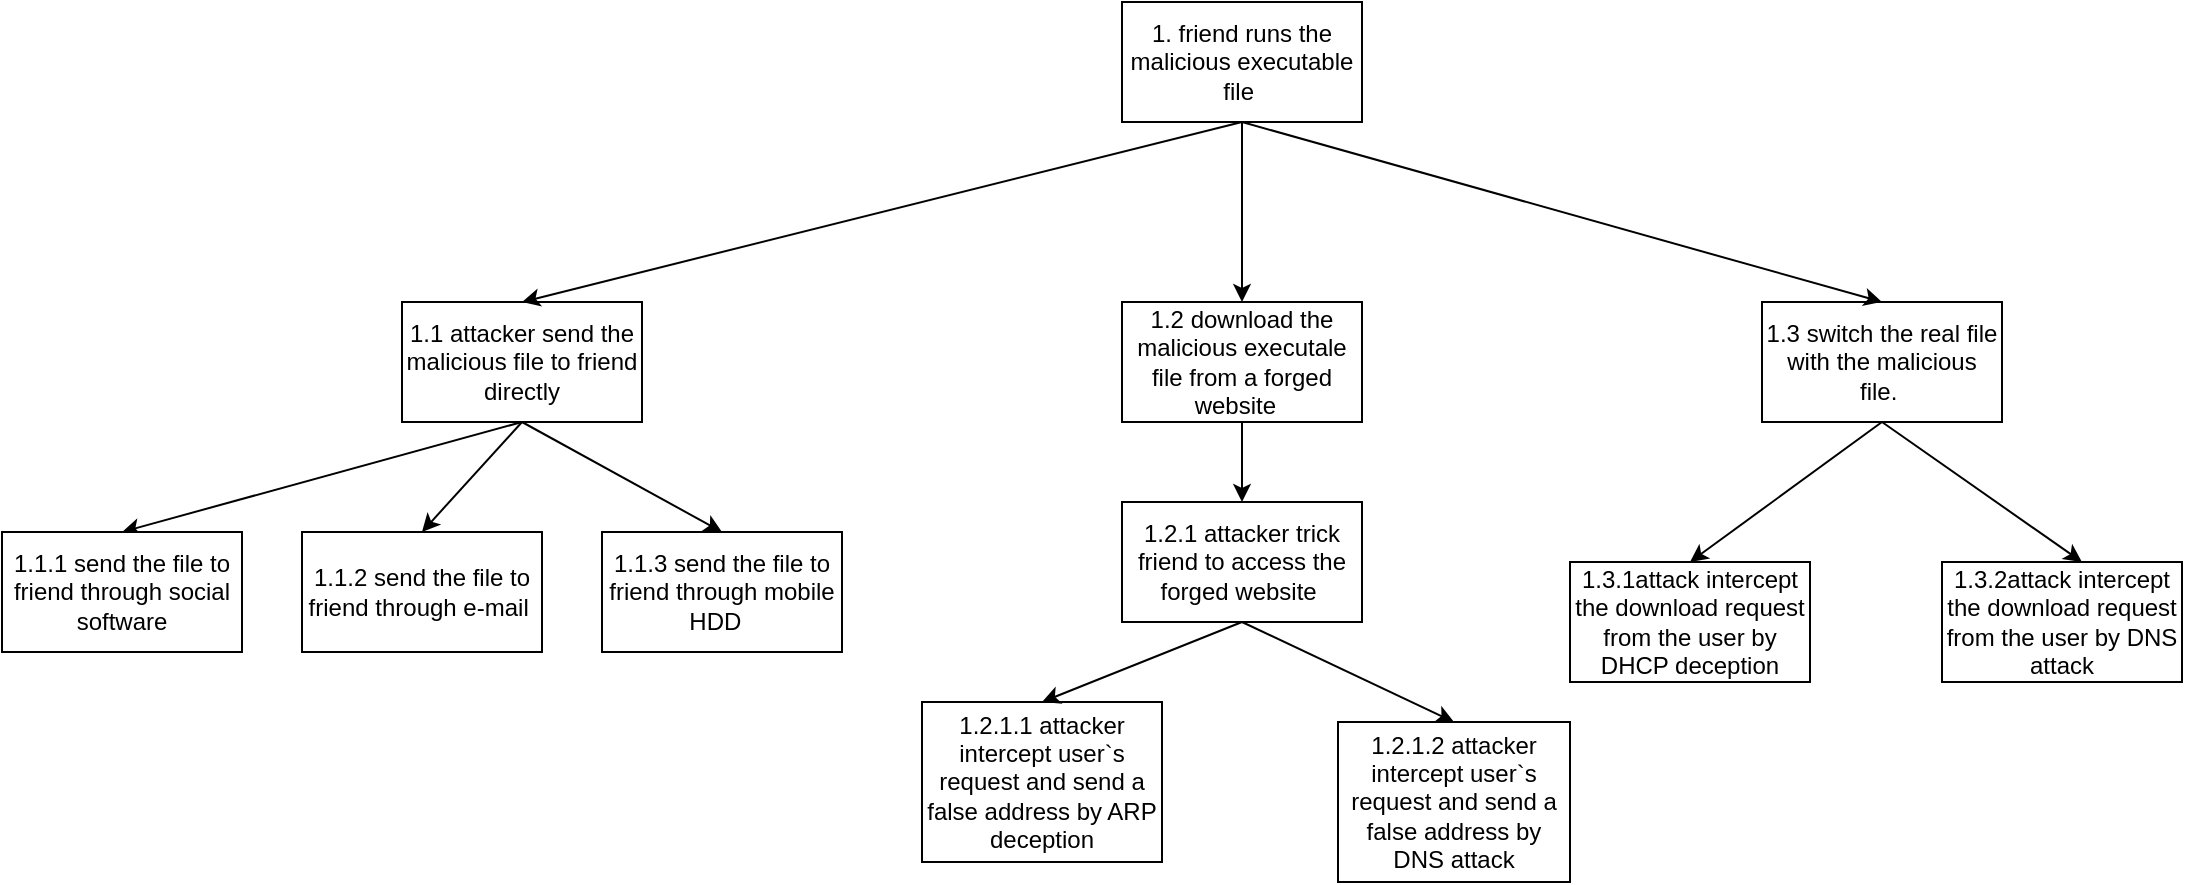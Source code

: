 <mxfile version="13.9.2" type="github">
  <diagram id="oNnapiWXpDdgXMv7tgSL" name="Page-1">
    <mxGraphModel dx="2022" dy="663" grid="1" gridSize="10" guides="1" tooltips="1" connect="1" arrows="1" fold="1" page="1" pageScale="1" pageWidth="827" pageHeight="1169" math="0" shadow="0">
      <root>
        <mxCell id="0" />
        <mxCell id="1" parent="0" />
        <mxCell id="6SX3i00tfd3ZIVTdmGOI-1" value="1. friend runs the malicious executable file&amp;nbsp;" style="rounded=0;whiteSpace=wrap;html=1;" vertex="1" parent="1">
          <mxGeometry x="190" y="70" width="120" height="60" as="geometry" />
        </mxCell>
        <mxCell id="6SX3i00tfd3ZIVTdmGOI-2" value="1.1 attacker send the malicious file to friend directly" style="rounded=0;whiteSpace=wrap;html=1;" vertex="1" parent="1">
          <mxGeometry x="-170" y="220" width="120" height="60" as="geometry" />
        </mxCell>
        <mxCell id="6SX3i00tfd3ZIVTdmGOI-3" value="" style="endArrow=classic;html=1;exitX=0.5;exitY=1;exitDx=0;exitDy=0;entryX=0.5;entryY=0;entryDx=0;entryDy=0;" edge="1" parent="1" source="6SX3i00tfd3ZIVTdmGOI-1" target="6SX3i00tfd3ZIVTdmGOI-2">
          <mxGeometry width="50" height="50" relative="1" as="geometry">
            <mxPoint x="290" y="400" as="sourcePoint" />
            <mxPoint x="340" y="350" as="targetPoint" />
          </mxGeometry>
        </mxCell>
        <mxCell id="6SX3i00tfd3ZIVTdmGOI-4" value="1.2 download the malicious executale file from a forged website&amp;nbsp;&amp;nbsp;" style="rounded=0;whiteSpace=wrap;html=1;" vertex="1" parent="1">
          <mxGeometry x="190" y="220" width="120" height="60" as="geometry" />
        </mxCell>
        <mxCell id="6SX3i00tfd3ZIVTdmGOI-5" value="" style="endArrow=classic;html=1;exitX=0.5;exitY=1;exitDx=0;exitDy=0;entryX=0.5;entryY=0;entryDx=0;entryDy=0;" edge="1" parent="1" source="6SX3i00tfd3ZIVTdmGOI-1" target="6SX3i00tfd3ZIVTdmGOI-4">
          <mxGeometry width="50" height="50" relative="1" as="geometry">
            <mxPoint x="310" y="210" as="sourcePoint" />
            <mxPoint x="360" y="160" as="targetPoint" />
          </mxGeometry>
        </mxCell>
        <mxCell id="6SX3i00tfd3ZIVTdmGOI-6" value="1.3 switch the real file with the malicious file.&amp;nbsp;" style="rounded=0;whiteSpace=wrap;html=1;" vertex="1" parent="1">
          <mxGeometry x="510" y="220" width="120" height="60" as="geometry" />
        </mxCell>
        <mxCell id="6SX3i00tfd3ZIVTdmGOI-7" value="" style="endArrow=classic;html=1;exitX=0.5;exitY=1;exitDx=0;exitDy=0;entryX=0.5;entryY=0;entryDx=0;entryDy=0;" edge="1" parent="1" source="6SX3i00tfd3ZIVTdmGOI-1" target="6SX3i00tfd3ZIVTdmGOI-6">
          <mxGeometry width="50" height="50" relative="1" as="geometry">
            <mxPoint x="360" y="210" as="sourcePoint" />
            <mxPoint x="410" y="160" as="targetPoint" />
          </mxGeometry>
        </mxCell>
        <mxCell id="6SX3i00tfd3ZIVTdmGOI-8" value="" style="endArrow=classic;html=1;exitX=0.5;exitY=1;exitDx=0;exitDy=0;entryX=0.5;entryY=0;entryDx=0;entryDy=0;" edge="1" parent="1" source="6SX3i00tfd3ZIVTdmGOI-2" target="6SX3i00tfd3ZIVTdmGOI-9">
          <mxGeometry width="50" height="50" relative="1" as="geometry">
            <mxPoint x="-110" y="335" as="sourcePoint" />
            <mxPoint x="-60" y="285" as="targetPoint" />
          </mxGeometry>
        </mxCell>
        <mxCell id="6SX3i00tfd3ZIVTdmGOI-9" value="1.1.1 send the file to friend through social software" style="rounded=0;whiteSpace=wrap;html=1;" vertex="1" parent="1">
          <mxGeometry x="-370" y="335" width="120" height="60" as="geometry" />
        </mxCell>
        <mxCell id="6SX3i00tfd3ZIVTdmGOI-10" value="1.1.2 send the file to friend through e-mail&amp;nbsp;" style="rounded=0;whiteSpace=wrap;html=1;" vertex="1" parent="1">
          <mxGeometry x="-220" y="335" width="120" height="60" as="geometry" />
        </mxCell>
        <mxCell id="6SX3i00tfd3ZIVTdmGOI-11" value="" style="endArrow=classic;html=1;exitX=0.5;exitY=1;exitDx=0;exitDy=0;entryX=0.5;entryY=0;entryDx=0;entryDy=0;" edge="1" parent="1" source="6SX3i00tfd3ZIVTdmGOI-2" target="6SX3i00tfd3ZIVTdmGOI-10">
          <mxGeometry width="50" height="50" relative="1" as="geometry">
            <mxPoint x="-140" y="305" as="sourcePoint" />
            <mxPoint x="-90" y="255" as="targetPoint" />
          </mxGeometry>
        </mxCell>
        <mxCell id="6SX3i00tfd3ZIVTdmGOI-12" value="&lt;span&gt;1.1.3 send the file to friend through mobile HDD&amp;nbsp;&amp;nbsp;&lt;/span&gt;" style="rounded=0;whiteSpace=wrap;html=1;" vertex="1" parent="1">
          <mxGeometry x="-70" y="335" width="120" height="60" as="geometry" />
        </mxCell>
        <mxCell id="6SX3i00tfd3ZIVTdmGOI-13" value="" style="endArrow=classic;html=1;exitX=0.5;exitY=1;exitDx=0;exitDy=0;entryX=0.5;entryY=0;entryDx=0;entryDy=0;" edge="1" parent="1" source="6SX3i00tfd3ZIVTdmGOI-2" target="6SX3i00tfd3ZIVTdmGOI-12">
          <mxGeometry width="50" height="50" relative="1" as="geometry">
            <mxPoint x="-100" y="315" as="sourcePoint" />
            <mxPoint x="-50" y="265" as="targetPoint" />
          </mxGeometry>
        </mxCell>
        <mxCell id="6SX3i00tfd3ZIVTdmGOI-15" value="1.2.1 attacker trick friend to access the forged website&amp;nbsp;" style="rounded=0;whiteSpace=wrap;html=1;" vertex="1" parent="1">
          <mxGeometry x="190" y="320" width="120" height="60" as="geometry" />
        </mxCell>
        <mxCell id="6SX3i00tfd3ZIVTdmGOI-16" value="1.2.1.2 attacker intercept user`s request and send a false address by DNS attack" style="rounded=0;whiteSpace=wrap;html=1;" vertex="1" parent="1">
          <mxGeometry x="298" y="430" width="116" height="80" as="geometry" />
        </mxCell>
        <mxCell id="6SX3i00tfd3ZIVTdmGOI-17" value="1.2.1.1 attacker intercept user`s request and send a false address by ARP deception" style="rounded=0;whiteSpace=wrap;html=1;" vertex="1" parent="1">
          <mxGeometry x="90" y="420" width="120" height="80" as="geometry" />
        </mxCell>
        <mxCell id="6SX3i00tfd3ZIVTdmGOI-18" value="" style="endArrow=classic;html=1;exitX=0.5;exitY=1;exitDx=0;exitDy=0;entryX=0.5;entryY=0;entryDx=0;entryDy=0;" edge="1" parent="1" source="6SX3i00tfd3ZIVTdmGOI-4" target="6SX3i00tfd3ZIVTdmGOI-15">
          <mxGeometry width="50" height="50" relative="1" as="geometry">
            <mxPoint x="230" y="370" as="sourcePoint" />
            <mxPoint x="280" y="320" as="targetPoint" />
          </mxGeometry>
        </mxCell>
        <mxCell id="6SX3i00tfd3ZIVTdmGOI-19" value="" style="endArrow=classic;html=1;entryX=0.5;entryY=0;entryDx=0;entryDy=0;exitX=0.5;exitY=1;exitDx=0;exitDy=0;" edge="1" parent="1" source="6SX3i00tfd3ZIVTdmGOI-15" target="6SX3i00tfd3ZIVTdmGOI-17">
          <mxGeometry width="50" height="50" relative="1" as="geometry">
            <mxPoint x="260" y="330.0" as="sourcePoint" />
            <mxPoint x="260" y="360.0" as="targetPoint" />
          </mxGeometry>
        </mxCell>
        <mxCell id="6SX3i00tfd3ZIVTdmGOI-20" value="" style="endArrow=classic;html=1;entryX=0.5;entryY=0;entryDx=0;entryDy=0;" edge="1" parent="1" target="6SX3i00tfd3ZIVTdmGOI-16">
          <mxGeometry width="50" height="50" relative="1" as="geometry">
            <mxPoint x="250" y="380" as="sourcePoint" />
            <mxPoint x="160" y="470" as="targetPoint" />
          </mxGeometry>
        </mxCell>
        <mxCell id="6SX3i00tfd3ZIVTdmGOI-21" value="1.3.1attack intercept the download request from the user by DHCP deception" style="rounded=0;whiteSpace=wrap;html=1;" vertex="1" parent="1">
          <mxGeometry x="414" y="350" width="120" height="60" as="geometry" />
        </mxCell>
        <mxCell id="6SX3i00tfd3ZIVTdmGOI-23" value="&lt;span&gt;1.3.2attack intercept the download request from the user by DNS attack&lt;/span&gt;" style="rounded=0;whiteSpace=wrap;html=1;" vertex="1" parent="1">
          <mxGeometry x="600" y="350" width="120" height="60" as="geometry" />
        </mxCell>
        <mxCell id="6SX3i00tfd3ZIVTdmGOI-24" value="" style="endArrow=classic;html=1;exitX=0.5;exitY=1;exitDx=0;exitDy=0;entryX=0.5;entryY=0;entryDx=0;entryDy=0;" edge="1" parent="1" source="6SX3i00tfd3ZIVTdmGOI-6" target="6SX3i00tfd3ZIVTdmGOI-21">
          <mxGeometry width="50" height="50" relative="1" as="geometry">
            <mxPoint x="500" y="350" as="sourcePoint" />
            <mxPoint x="550" y="300" as="targetPoint" />
          </mxGeometry>
        </mxCell>
        <mxCell id="6SX3i00tfd3ZIVTdmGOI-25" value="" style="endArrow=classic;html=1;exitX=0.5;exitY=1;exitDx=0;exitDy=0;entryX=0.583;entryY=0;entryDx=0;entryDy=0;entryPerimeter=0;" edge="1" parent="1" source="6SX3i00tfd3ZIVTdmGOI-6" target="6SX3i00tfd3ZIVTdmGOI-23">
          <mxGeometry width="50" height="50" relative="1" as="geometry">
            <mxPoint x="580" y="360" as="sourcePoint" />
            <mxPoint x="630" y="310" as="targetPoint" />
          </mxGeometry>
        </mxCell>
      </root>
    </mxGraphModel>
  </diagram>
</mxfile>
